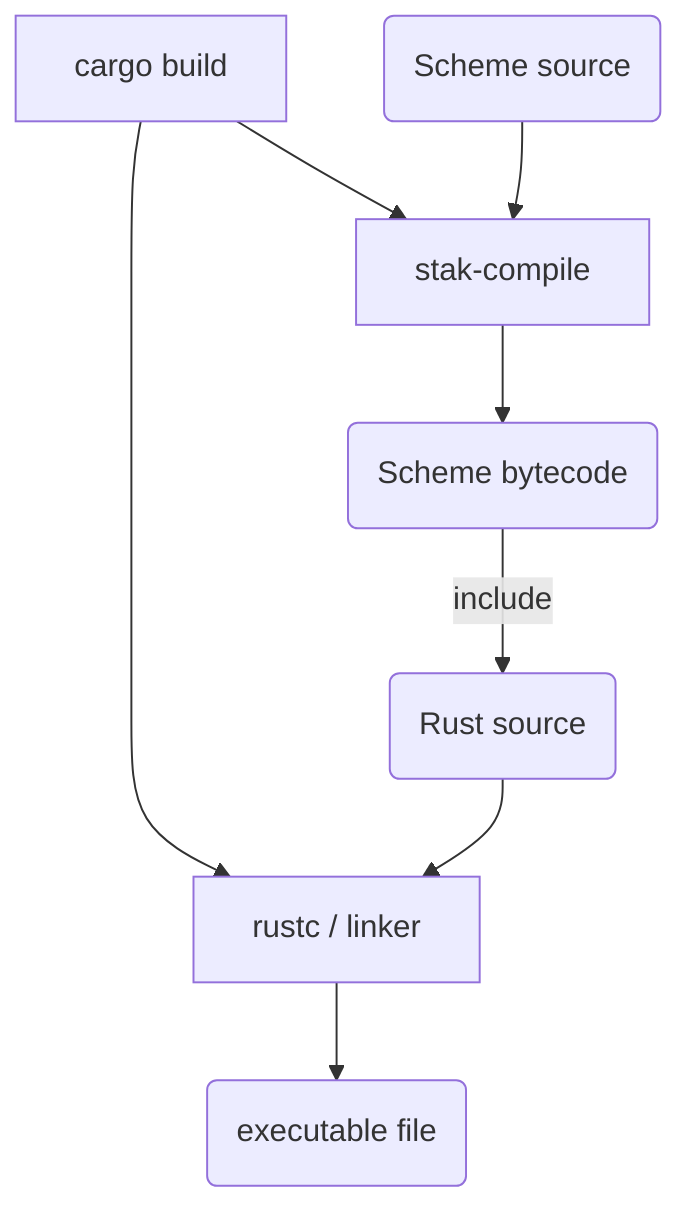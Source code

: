 graph TD
  B[cargo build] --> RC
  B --> SC

  SS(Scheme source) --> SC[stak-compile] --> SB(Scheme bytecode) -->|include| RS
  RS(Rust source) --> RC[rustc / linker] --> RB(executable file)